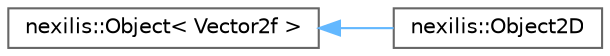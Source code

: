digraph "Graphical Class Hierarchy"
{
 // LATEX_PDF_SIZE
  bgcolor="transparent";
  edge [fontname=Helvetica,fontsize=10,labelfontname=Helvetica,labelfontsize=10];
  node [fontname=Helvetica,fontsize=10,shape=box,height=0.2,width=0.4];
  rankdir="LR";
  Node0 [id="Node000000",label="nexilis::Object\< Vector2f \>",height=0.2,width=0.4,color="grey40", fillcolor="white", style="filled",URL="$d6/dd3/classnexilis_1_1Object.html",tooltip=" "];
  Node0 -> Node1 [id="edge40_Node000000_Node000001",dir="back",color="steelblue1",style="solid",tooltip=" "];
  Node1 [id="Node000001",label="nexilis::Object2D",height=0.2,width=0.4,color="grey40", fillcolor="white", style="filled",URL="$de/d8f/classnexilis_1_1Object2D.html",tooltip=" "];
}
